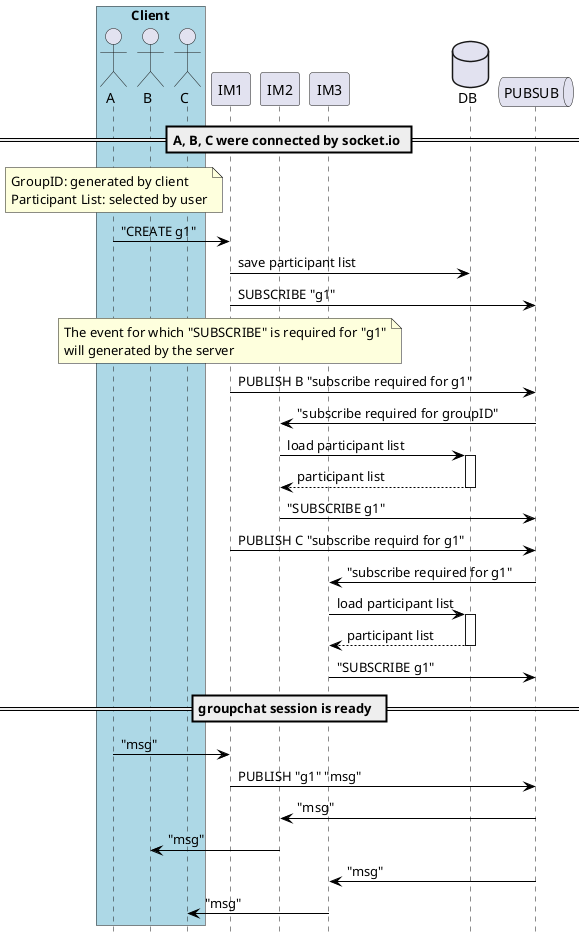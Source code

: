 @startuml callflow
skinparam class {
    BackgroundColor White
    ArrowColor Black
    BorderColor Black
    AttributeIconSize 0
}
'skinparam style strictuml
skinparam stereotypeCBackgroundColor White
skinparam stereotypeIBackgroundColor White
skinparam stereotypeEBackgroundColor White
skinparam stereotypeABackgroundColor White
skinparam linetype ortho

'title "Basic Flow 1-to-1 (PUBSUB))"
hide footbox

box "Client" #LightBlue
actor A
actor B
actor C
end box


participant IM1
participant IM2
participant IM3


database DB 

queue PUBSUB

== A, B, C were connected by socket.io == 

note over A
GroupID: generated by client
Participant List: selected by user
end note

A -> IM1 : "CREATE g1"


IM1 -> DB : save participant list

IM1 -> PUBSUB : SUBSCRIBE "g1"

note over IM1
The event for which "SUBSCRIBE" is required for "g1"
will generated by the server
end note

IM1 -> PUBSUB : PUBLISH B "subscribe required for g1" 
PUBSUB -> IM2 : "subscribe required for groupID"
IM2 -> DB ++: load participant list
return participant list
IM2 -> PUBSUB: "SUBSCRIBE g1"

IM1 -> PUBSUB : PUBLISH C "subscribe requird for g1" 
PUBSUB -> IM3 : "subscribe required for g1"
IM3 -> DB ++: load participant list
return participant list
IM3 -> PUBSUB: "SUBSCRIBE g1"

== groupchat session is ready  == 
A -> IM1 : "msg"
IM1 -> PUBSUB : PUBLISH "g1" "msg"
PUBSUB -> IM2 : "msg"
IM2 -> B : "msg"

PUBSUB -> IM3 : "msg"
IM3 -> C : "msg"
@enduml


